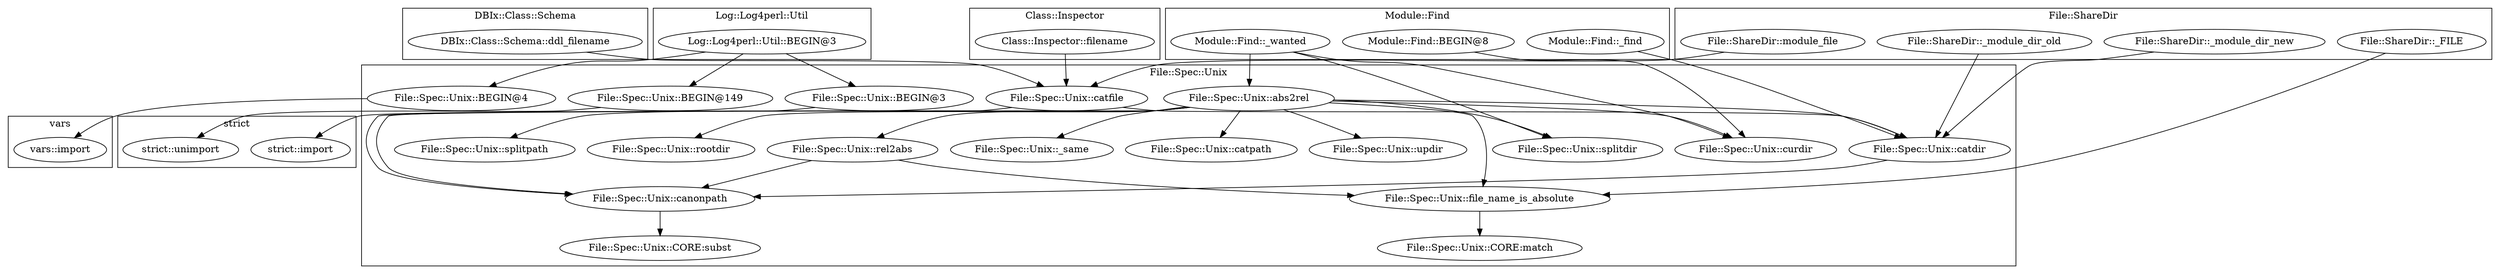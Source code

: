 digraph {
graph [overlap=false]
subgraph cluster_Module_Find {
	label="Module::Find";
	"Module::Find::_wanted";
	"Module::Find::BEGIN@8";
	"Module::Find::_find";
}
subgraph cluster_Class_Inspector {
	label="Class::Inspector";
	"Class::Inspector::filename";
}
subgraph cluster_File_ShareDir {
	label="File::ShareDir";
	"File::ShareDir::module_file";
	"File::ShareDir::_module_dir_new";
	"File::ShareDir::_module_dir_old";
	"File::ShareDir::_FILE";
}
subgraph cluster_vars {
	label="vars";
	"vars::import";
}
subgraph cluster_DBIx_Class_Schema {
	label="DBIx::Class::Schema";
	"DBIx::Class::Schema::ddl_filename";
}
subgraph cluster_Log_Log4perl_Util {
	label="Log::Log4perl::Util";
	"Log::Log4perl::Util::BEGIN@3";
}
subgraph cluster_strict {
	label="strict";
	"strict::import";
	"strict::unimport";
}
subgraph cluster_File_Spec_Unix {
	label="File::Spec::Unix";
	"File::Spec::Unix::canonpath";
	"File::Spec::Unix::BEGIN@149";
	"File::Spec::Unix::abs2rel";
	"File::Spec::Unix::splitdir";
	"File::Spec::Unix::splitpath";
	"File::Spec::Unix::BEGIN@3";
	"File::Spec::Unix::catdir";
	"File::Spec::Unix::curdir";
	"File::Spec::Unix::rel2abs";
	"File::Spec::Unix::rootdir";
	"File::Spec::Unix::CORE:match";
	"File::Spec::Unix::catfile";
	"File::Spec::Unix::_same";
	"File::Spec::Unix::catpath";
	"File::Spec::Unix::updir";
	"File::Spec::Unix::file_name_is_absolute";
	"File::Spec::Unix::BEGIN@4";
	"File::Spec::Unix::CORE:subst";
}
"Log::Log4perl::Util::BEGIN@3" -> "File::Spec::Unix::BEGIN@149";
"File::Spec::Unix::abs2rel" -> "File::Spec::Unix::canonpath";
"File::Spec::Unix::rel2abs" -> "File::Spec::Unix::canonpath";
"File::Spec::Unix::catfile" -> "File::Spec::Unix::canonpath";
"File::Spec::Unix::catdir" -> "File::Spec::Unix::canonpath";
"Log::Log4perl::Util::BEGIN@3" -> "File::Spec::Unix::BEGIN@3";
"File::Spec::Unix::abs2rel" -> "File::Spec::Unix::rootdir";
"File::Spec::Unix::file_name_is_absolute" -> "File::Spec::Unix::CORE:match";
"File::Spec::Unix::BEGIN@149" -> "strict::unimport";
"File::Spec::Unix::abs2rel" -> "File::Spec::Unix::_same";
"File::Spec::Unix::abs2rel" -> "File::Spec::Unix::curdir";
"Module::Find::BEGIN@8" -> "File::Spec::Unix::curdir";
"Module::Find::_wanted" -> "File::Spec::Unix::curdir";
"File::Spec::Unix::BEGIN@4" -> "vars::import";
"File::Spec::Unix::abs2rel" -> "File::Spec::Unix::catpath";
"File::Spec::Unix::abs2rel" -> "File::Spec::Unix::file_name_is_absolute";
"File::Spec::Unix::rel2abs" -> "File::Spec::Unix::file_name_is_absolute";
"File::ShareDir::_FILE" -> "File::Spec::Unix::file_name_is_absolute";
"File::Spec::Unix::abs2rel" -> "File::Spec::Unix::catdir";
"File::ShareDir::_module_dir_new" -> "File::Spec::Unix::catdir";
"File::Spec::Unix::catfile" -> "File::Spec::Unix::catdir";
"File::ShareDir::_module_dir_old" -> "File::Spec::Unix::catdir";
"Module::Find::_find" -> "File::Spec::Unix::catdir";
"File::ShareDir::module_file" -> "File::Spec::Unix::catfile";
"DBIx::Class::Schema::ddl_filename" -> "File::Spec::Unix::catfile";
"Class::Inspector::filename" -> "File::Spec::Unix::catfile";
"File::Spec::Unix::BEGIN@3" -> "strict::import";
"Log::Log4perl::Util::BEGIN@3" -> "File::Spec::Unix::BEGIN@4";
"File::Spec::Unix::canonpath" -> "File::Spec::Unix::CORE:subst";
"File::Spec::Unix::abs2rel" -> "File::Spec::Unix::updir";
"File::Spec::Unix::abs2rel" -> "File::Spec::Unix::splitpath";
"File::Spec::Unix::abs2rel" -> "File::Spec::Unix::splitdir";
"Module::Find::_wanted" -> "File::Spec::Unix::splitdir";
"File::Spec::Unix::abs2rel" -> "File::Spec::Unix::rel2abs";
"Module::Find::_wanted" -> "File::Spec::Unix::abs2rel";
}
